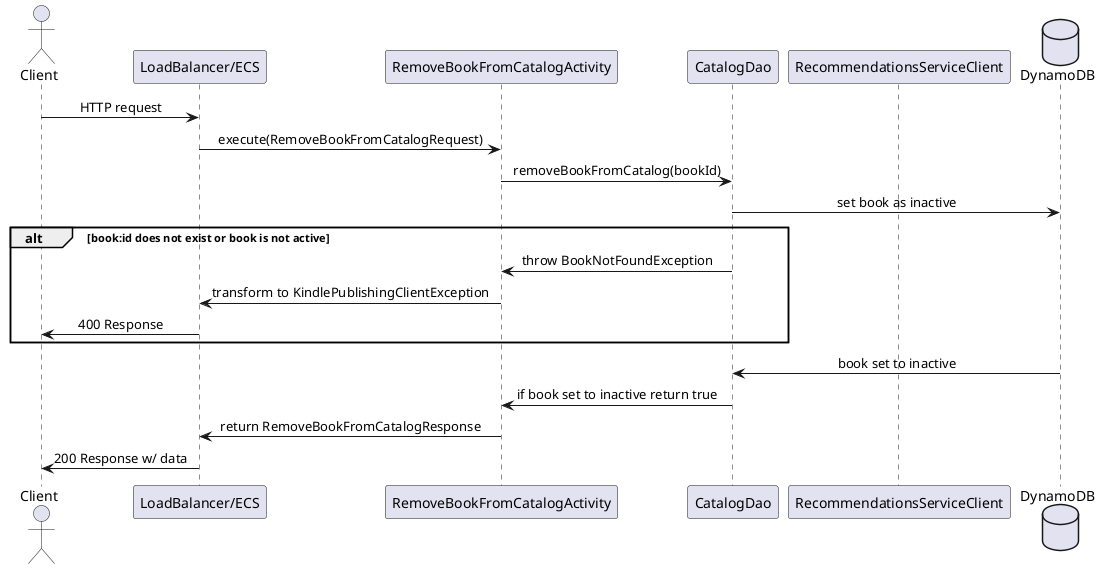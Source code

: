 PARTICIPANTS: use this file for creating the remove book from catalog diagram in mastery task 01
@startuml RemoveBookFromCatalog_SD

skinparam SequenceMessageAlignment center
actor Client as cl
participant "LoadBalancer/ECS" as lbe
participant RemoveBookFromCatalogActivity as rbca
participant CatalogDao as cd
participant RecommendationsServiceClient as rsc
database DynamoDB as db


    cl -> lbe : HTTP request
    lbe -> rbca : execute(RemoveBookFromCatalogRequest)
    rbca -> cd : removeBookFromCatalog(bookId)
    cd -> db : set book as inactive

alt book:id does not exist or book is not active
    rbca <- cd : throw BookNotFoundException
    lbe <- rbca : transform to KindlePublishingClientException
    cl <- lbe : 400 Response
    end

    cd <- db : book set to inactive
    rbca <- cd : if book set to inactive return true
    lbe <- rbca : return RemoveBookFromCatalogResponse
    cl <- lbe : 200 Response w/ data




@enduml
